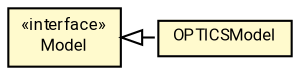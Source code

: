 #!/usr/local/bin/dot
#
# Class diagram 
# Generated by UMLGraph version R5_7_2-60-g0e99a6 (http://www.spinellis.gr/umlgraph/)
#

digraph G {
	graph [fontnames="svg"]
	edge [fontname="Roboto",fontsize=7,labelfontname="Roboto",labelfontsize=7,color="black"];
	node [fontname="Roboto",fontcolor="black",fontsize=8,shape=plaintext,margin=0,width=0,height=0];
	nodesep=0.15;
	ranksep=0.25;
	rankdir=LR;
	// de.lmu.ifi.dbs.elki.data.model.Model
	c7513540 [label=<<table title="de.lmu.ifi.dbs.elki.data.model.Model" border="0" cellborder="1" cellspacing="0" cellpadding="2" bgcolor="LemonChiffon" href="Model.html" target="_parent">
		<tr><td><table border="0" cellspacing="0" cellpadding="1">
		<tr><td align="center" balign="center"> &#171;interface&#187; </td></tr>
		<tr><td align="center" balign="center"> <font face="Roboto">Model</font> </td></tr>
		</table></td></tr>
		</table>>, URL="Model.html"];
	// de.lmu.ifi.dbs.elki.data.model.OPTICSModel
	c7513544 [label=<<table title="de.lmu.ifi.dbs.elki.data.model.OPTICSModel" border="0" cellborder="1" cellspacing="0" cellpadding="2" bgcolor="lemonChiffon" href="OPTICSModel.html" target="_parent">
		<tr><td><table border="0" cellspacing="0" cellpadding="1">
		<tr><td align="center" balign="center"> <font face="Roboto">OPTICSModel</font> </td></tr>
		</table></td></tr>
		</table>>, URL="OPTICSModel.html"];
	// de.lmu.ifi.dbs.elki.data.model.OPTICSModel implements de.lmu.ifi.dbs.elki.data.model.Model
	c7513540 -> c7513544 [arrowtail=empty,style=dashed,dir=back,weight=9];
}

